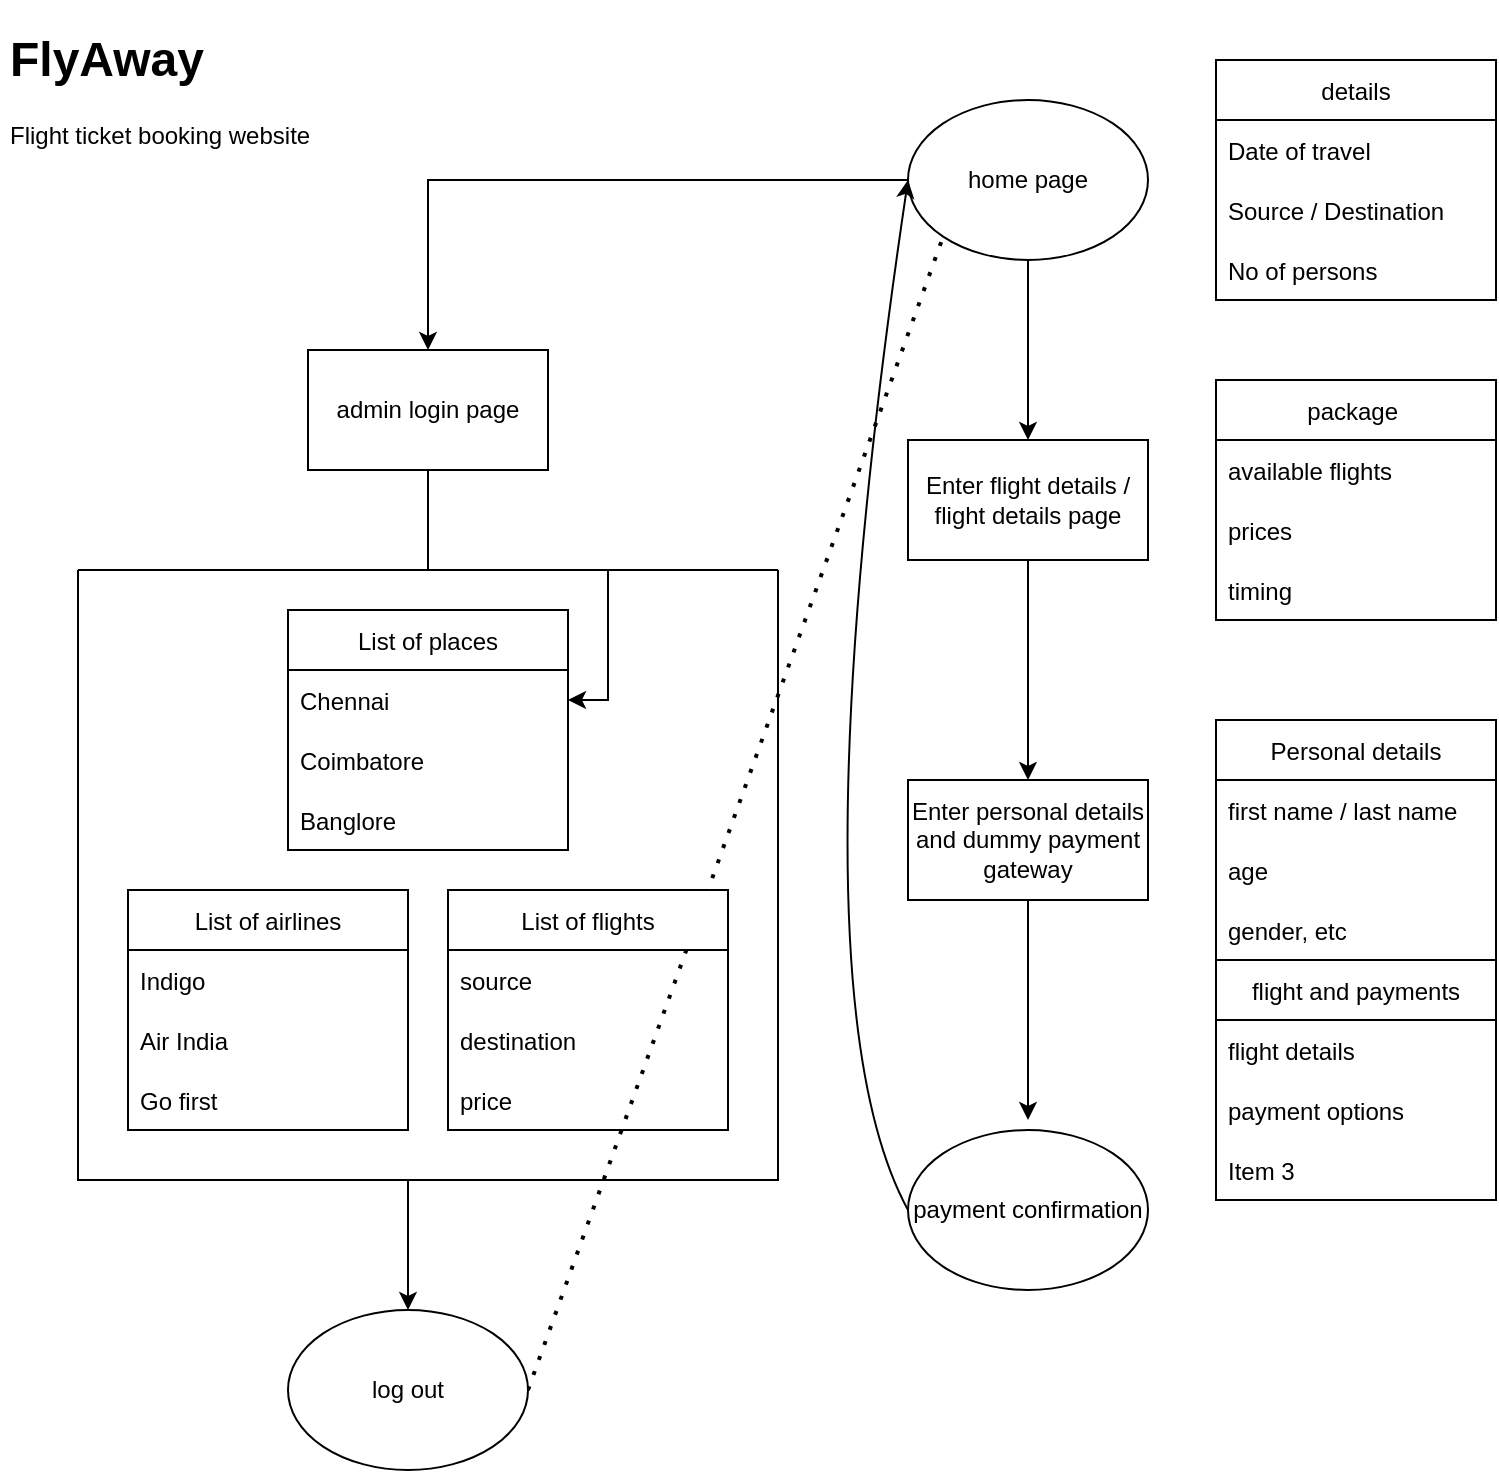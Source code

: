<mxfile version="20.2.3" type="device"><diagram id="C5RBs43oDa-KdzZeNtuy" name="Page-1"><mxGraphModel dx="782" dy="539" grid="1" gridSize="10" guides="1" tooltips="1" connect="1" arrows="1" fold="1" page="1" pageScale="1" pageWidth="827" pageHeight="1169" math="0" shadow="0"><root><mxCell id="WIyWlLk6GJQsqaUBKTNV-0"/><mxCell id="WIyWlLk6GJQsqaUBKTNV-1" parent="WIyWlLk6GJQsqaUBKTNV-0"/><mxCell id="Mh2FkIGBUiKHJrK0BtRW-56" value="" style="endArrow=none;dashed=1;html=1;dashPattern=1 3;strokeWidth=2;rounded=0;exitX=1;exitY=0.5;exitDx=0;exitDy=0;entryX=0;entryY=1;entryDx=0;entryDy=0;" parent="WIyWlLk6GJQsqaUBKTNV-1" source="Mh2FkIGBUiKHJrK0BtRW-45" target="Mh2FkIGBUiKHJrK0BtRW-19" edge="1"><mxGeometry width="50" height="50" relative="1" as="geometry"><mxPoint x="450" y="480" as="sourcePoint"/><mxPoint x="500" y="430" as="targetPoint"/></mxGeometry></mxCell><mxCell id="Mh2FkIGBUiKHJrK0BtRW-0" value="details" style="swimlane;fontStyle=0;childLayout=stackLayout;horizontal=1;startSize=30;horizontalStack=0;resizeParent=1;resizeParentMax=0;resizeLast=0;collapsible=1;marginBottom=0;" parent="WIyWlLk6GJQsqaUBKTNV-1" vertex="1"><mxGeometry x="628" y="55" width="140" height="120" as="geometry"/></mxCell><mxCell id="Mh2FkIGBUiKHJrK0BtRW-1" value="Date of travel" style="text;strokeColor=none;fillColor=none;align=left;verticalAlign=middle;spacingLeft=4;spacingRight=4;overflow=hidden;points=[[0,0.5],[1,0.5]];portConstraint=eastwest;rotatable=0;" parent="Mh2FkIGBUiKHJrK0BtRW-0" vertex="1"><mxGeometry y="30" width="140" height="30" as="geometry"/></mxCell><mxCell id="Mh2FkIGBUiKHJrK0BtRW-2" value="Source / Destination" style="text;strokeColor=none;fillColor=none;align=left;verticalAlign=middle;spacingLeft=4;spacingRight=4;overflow=hidden;points=[[0,0.5],[1,0.5]];portConstraint=eastwest;rotatable=0;" parent="Mh2FkIGBUiKHJrK0BtRW-0" vertex="1"><mxGeometry y="60" width="140" height="30" as="geometry"/></mxCell><mxCell id="Mh2FkIGBUiKHJrK0BtRW-3" value="No of persons" style="text;strokeColor=none;fillColor=none;align=left;verticalAlign=middle;spacingLeft=4;spacingRight=4;overflow=hidden;points=[[0,0.5],[1,0.5]];portConstraint=eastwest;rotatable=0;" parent="Mh2FkIGBUiKHJrK0BtRW-0" vertex="1"><mxGeometry y="90" width="140" height="30" as="geometry"/></mxCell><mxCell id="Mh2FkIGBUiKHJrK0BtRW-4" value="package " style="swimlane;fontStyle=0;childLayout=stackLayout;horizontal=1;startSize=30;horizontalStack=0;resizeParent=1;resizeParentMax=0;resizeLast=0;collapsible=1;marginBottom=0;" parent="WIyWlLk6GJQsqaUBKTNV-1" vertex="1"><mxGeometry x="628" y="215" width="140" height="120" as="geometry"/></mxCell><mxCell id="Mh2FkIGBUiKHJrK0BtRW-5" value="available flights" style="text;strokeColor=none;fillColor=none;align=left;verticalAlign=middle;spacingLeft=4;spacingRight=4;overflow=hidden;points=[[0,0.5],[1,0.5]];portConstraint=eastwest;rotatable=0;" parent="Mh2FkIGBUiKHJrK0BtRW-4" vertex="1"><mxGeometry y="30" width="140" height="30" as="geometry"/></mxCell><mxCell id="Mh2FkIGBUiKHJrK0BtRW-6" value="prices" style="text;strokeColor=none;fillColor=none;align=left;verticalAlign=middle;spacingLeft=4;spacingRight=4;overflow=hidden;points=[[0,0.5],[1,0.5]];portConstraint=eastwest;rotatable=0;" parent="Mh2FkIGBUiKHJrK0BtRW-4" vertex="1"><mxGeometry y="60" width="140" height="30" as="geometry"/></mxCell><mxCell id="Mh2FkIGBUiKHJrK0BtRW-7" value="timing" style="text;strokeColor=none;fillColor=none;align=left;verticalAlign=middle;spacingLeft=4;spacingRight=4;overflow=hidden;points=[[0,0.5],[1,0.5]];portConstraint=eastwest;rotatable=0;" parent="Mh2FkIGBUiKHJrK0BtRW-4" vertex="1"><mxGeometry y="90" width="140" height="30" as="geometry"/></mxCell><mxCell id="Mh2FkIGBUiKHJrK0BtRW-8" value="Personal details" style="swimlane;fontStyle=0;childLayout=stackLayout;horizontal=1;startSize=30;horizontalStack=0;resizeParent=1;resizeParentMax=0;resizeLast=0;collapsible=1;marginBottom=0;" parent="WIyWlLk6GJQsqaUBKTNV-1" vertex="1"><mxGeometry x="628" y="385" width="140" height="120" as="geometry"/></mxCell><mxCell id="Mh2FkIGBUiKHJrK0BtRW-9" value="first name / last name" style="text;strokeColor=none;fillColor=none;align=left;verticalAlign=middle;spacingLeft=4;spacingRight=4;overflow=hidden;points=[[0,0.5],[1,0.5]];portConstraint=eastwest;rotatable=0;" parent="Mh2FkIGBUiKHJrK0BtRW-8" vertex="1"><mxGeometry y="30" width="140" height="30" as="geometry"/></mxCell><mxCell id="Mh2FkIGBUiKHJrK0BtRW-10" value="age" style="text;strokeColor=none;fillColor=none;align=left;verticalAlign=middle;spacingLeft=4;spacingRight=4;overflow=hidden;points=[[0,0.5],[1,0.5]];portConstraint=eastwest;rotatable=0;" parent="Mh2FkIGBUiKHJrK0BtRW-8" vertex="1"><mxGeometry y="60" width="140" height="30" as="geometry"/></mxCell><mxCell id="Mh2FkIGBUiKHJrK0BtRW-11" value="gender, etc" style="text;strokeColor=none;fillColor=none;align=left;verticalAlign=middle;spacingLeft=4;spacingRight=4;overflow=hidden;points=[[0,0.5],[1,0.5]];portConstraint=eastwest;rotatable=0;" parent="Mh2FkIGBUiKHJrK0BtRW-8" vertex="1"><mxGeometry y="90" width="140" height="30" as="geometry"/></mxCell><mxCell id="Mh2FkIGBUiKHJrK0BtRW-12" value="flight and payments" style="swimlane;fontStyle=0;childLayout=stackLayout;horizontal=1;startSize=30;horizontalStack=0;resizeParent=1;resizeParentMax=0;resizeLast=0;collapsible=1;marginBottom=0;" parent="WIyWlLk6GJQsqaUBKTNV-1" vertex="1"><mxGeometry x="628" y="505" width="140" height="120" as="geometry"/></mxCell><mxCell id="Mh2FkIGBUiKHJrK0BtRW-13" value="flight details" style="text;strokeColor=none;fillColor=none;align=left;verticalAlign=middle;spacingLeft=4;spacingRight=4;overflow=hidden;points=[[0,0.5],[1,0.5]];portConstraint=eastwest;rotatable=0;" parent="Mh2FkIGBUiKHJrK0BtRW-12" vertex="1"><mxGeometry y="30" width="140" height="30" as="geometry"/></mxCell><mxCell id="Mh2FkIGBUiKHJrK0BtRW-14" value="payment options" style="text;strokeColor=none;fillColor=none;align=left;verticalAlign=middle;spacingLeft=4;spacingRight=4;overflow=hidden;points=[[0,0.5],[1,0.5]];portConstraint=eastwest;rotatable=0;" parent="Mh2FkIGBUiKHJrK0BtRW-12" vertex="1"><mxGeometry y="60" width="140" height="30" as="geometry"/></mxCell><mxCell id="Mh2FkIGBUiKHJrK0BtRW-15" value="Item 3" style="text;strokeColor=none;fillColor=none;align=left;verticalAlign=middle;spacingLeft=4;spacingRight=4;overflow=hidden;points=[[0,0.5],[1,0.5]];portConstraint=eastwest;rotatable=0;" parent="Mh2FkIGBUiKHJrK0BtRW-12" vertex="1"><mxGeometry y="90" width="140" height="30" as="geometry"/></mxCell><mxCell id="Mh2FkIGBUiKHJrK0BtRW-46" value="" style="edgeStyle=orthogonalEdgeStyle;rounded=0;orthogonalLoop=1;jettySize=auto;html=1;" parent="WIyWlLk6GJQsqaUBKTNV-1" source="Mh2FkIGBUiKHJrK0BtRW-19" target="Mh2FkIGBUiKHJrK0BtRW-20" edge="1"><mxGeometry relative="1" as="geometry"/></mxCell><mxCell id="Mh2FkIGBUiKHJrK0BtRW-19" value="home page" style="ellipse;whiteSpace=wrap;html=1;" parent="WIyWlLk6GJQsqaUBKTNV-1" vertex="1"><mxGeometry x="474" y="75" width="120" height="80" as="geometry"/></mxCell><mxCell id="Mh2FkIGBUiKHJrK0BtRW-47" value="" style="edgeStyle=orthogonalEdgeStyle;rounded=0;orthogonalLoop=1;jettySize=auto;html=1;" parent="WIyWlLk6GJQsqaUBKTNV-1" source="Mh2FkIGBUiKHJrK0BtRW-20" target="Mh2FkIGBUiKHJrK0BtRW-21" edge="1"><mxGeometry relative="1" as="geometry"/></mxCell><mxCell id="Mh2FkIGBUiKHJrK0BtRW-20" value="Enter flight details / flight details page" style="rounded=0;whiteSpace=wrap;html=1;" parent="WIyWlLk6GJQsqaUBKTNV-1" vertex="1"><mxGeometry x="474" y="245" width="120" height="60" as="geometry"/></mxCell><mxCell id="Mh2FkIGBUiKHJrK0BtRW-48" value="" style="edgeStyle=orthogonalEdgeStyle;rounded=0;orthogonalLoop=1;jettySize=auto;html=1;" parent="WIyWlLk6GJQsqaUBKTNV-1" source="Mh2FkIGBUiKHJrK0BtRW-21" edge="1"><mxGeometry relative="1" as="geometry"><mxPoint x="534" y="585" as="targetPoint"/></mxGeometry></mxCell><mxCell id="Mh2FkIGBUiKHJrK0BtRW-21" value="Enter personal details and dummy payment gateway" style="rounded=0;whiteSpace=wrap;html=1;" parent="WIyWlLk6GJQsqaUBKTNV-1" vertex="1"><mxGeometry x="474" y="415" width="120" height="60" as="geometry"/></mxCell><mxCell id="Mh2FkIGBUiKHJrK0BtRW-25" value="payment confirmation" style="ellipse;whiteSpace=wrap;html=1;" parent="WIyWlLk6GJQsqaUBKTNV-1" vertex="1"><mxGeometry x="474" y="590" width="120" height="80" as="geometry"/></mxCell><mxCell id="qc94pRR6TK0uSz2Y7LnQ-0" value="" style="edgeStyle=orthogonalEdgeStyle;rounded=0;orthogonalLoop=1;jettySize=auto;html=1;" edge="1" parent="WIyWlLk6GJQsqaUBKTNV-1" source="Mh2FkIGBUiKHJrK0BtRW-26" target="Mh2FkIGBUiKHJrK0BtRW-32"><mxGeometry relative="1" as="geometry"/></mxCell><mxCell id="Mh2FkIGBUiKHJrK0BtRW-26" value="admin login page" style="rounded=0;whiteSpace=wrap;html=1;" parent="WIyWlLk6GJQsqaUBKTNV-1" vertex="1"><mxGeometry x="174" y="200" width="120" height="60" as="geometry"/></mxCell><mxCell id="Mh2FkIGBUiKHJrK0BtRW-39" value="List of flights" style="swimlane;fontStyle=0;childLayout=stackLayout;horizontal=1;startSize=30;horizontalStack=0;resizeParent=1;resizeParentMax=0;resizeLast=0;collapsible=1;marginBottom=0;" parent="WIyWlLk6GJQsqaUBKTNV-1" vertex="1"><mxGeometry x="244" y="470" width="140" height="120" as="geometry"/></mxCell><mxCell id="Mh2FkIGBUiKHJrK0BtRW-40" value="source" style="text;strokeColor=none;fillColor=none;align=left;verticalAlign=middle;spacingLeft=4;spacingRight=4;overflow=hidden;points=[[0,0.5],[1,0.5]];portConstraint=eastwest;rotatable=0;" parent="Mh2FkIGBUiKHJrK0BtRW-39" vertex="1"><mxGeometry y="30" width="140" height="30" as="geometry"/></mxCell><mxCell id="Mh2FkIGBUiKHJrK0BtRW-41" value="destination" style="text;strokeColor=none;fillColor=none;align=left;verticalAlign=middle;spacingLeft=4;spacingRight=4;overflow=hidden;points=[[0,0.5],[1,0.5]];portConstraint=eastwest;rotatable=0;" parent="Mh2FkIGBUiKHJrK0BtRW-39" vertex="1"><mxGeometry y="60" width="140" height="30" as="geometry"/></mxCell><mxCell id="Mh2FkIGBUiKHJrK0BtRW-42" value="price" style="text;strokeColor=none;fillColor=none;align=left;verticalAlign=middle;spacingLeft=4;spacingRight=4;overflow=hidden;points=[[0,0.5],[1,0.5]];portConstraint=eastwest;rotatable=0;" parent="Mh2FkIGBUiKHJrK0BtRW-39" vertex="1"><mxGeometry y="90" width="140" height="30" as="geometry"/></mxCell><mxCell id="Mh2FkIGBUiKHJrK0BtRW-55" value="" style="edgeStyle=elbowEdgeStyle;rounded=0;orthogonalLoop=1;jettySize=auto;html=1;" parent="WIyWlLk6GJQsqaUBKTNV-1" source="Mh2FkIGBUiKHJrK0BtRW-44" target="Mh2FkIGBUiKHJrK0BtRW-45" edge="1"><mxGeometry relative="1" as="geometry"/></mxCell><mxCell id="Mh2FkIGBUiKHJrK0BtRW-44" value="" style="swimlane;startSize=0;" parent="WIyWlLk6GJQsqaUBKTNV-1" vertex="1"><mxGeometry x="59" y="310" width="350" height="305" as="geometry"/></mxCell><mxCell id="Mh2FkIGBUiKHJrK0BtRW-31" value="List of places" style="swimlane;fontStyle=0;childLayout=stackLayout;horizontal=1;startSize=30;horizontalStack=0;resizeParent=1;resizeParentMax=0;resizeLast=0;collapsible=1;marginBottom=0;" parent="Mh2FkIGBUiKHJrK0BtRW-44" vertex="1"><mxGeometry x="105" y="20" width="140" height="120" as="geometry"/></mxCell><mxCell id="Mh2FkIGBUiKHJrK0BtRW-32" value="Chennai" style="text;strokeColor=none;fillColor=none;align=left;verticalAlign=middle;spacingLeft=4;spacingRight=4;overflow=hidden;points=[[0,0.5],[1,0.5]];portConstraint=eastwest;rotatable=0;" parent="Mh2FkIGBUiKHJrK0BtRW-31" vertex="1"><mxGeometry y="30" width="140" height="30" as="geometry"/></mxCell><mxCell id="Mh2FkIGBUiKHJrK0BtRW-33" value="Coimbatore" style="text;strokeColor=none;fillColor=none;align=left;verticalAlign=middle;spacingLeft=4;spacingRight=4;overflow=hidden;points=[[0,0.5],[1,0.5]];portConstraint=eastwest;rotatable=0;" parent="Mh2FkIGBUiKHJrK0BtRW-31" vertex="1"><mxGeometry y="60" width="140" height="30" as="geometry"/></mxCell><mxCell id="Mh2FkIGBUiKHJrK0BtRW-34" value="Banglore" style="text;strokeColor=none;fillColor=none;align=left;verticalAlign=middle;spacingLeft=4;spacingRight=4;overflow=hidden;points=[[0,0.5],[1,0.5]];portConstraint=eastwest;rotatable=0;" parent="Mh2FkIGBUiKHJrK0BtRW-31" vertex="1"><mxGeometry y="90" width="140" height="30" as="geometry"/></mxCell><mxCell id="Mh2FkIGBUiKHJrK0BtRW-35" value="List of airlines" style="swimlane;fontStyle=0;childLayout=stackLayout;horizontal=1;startSize=30;horizontalStack=0;resizeParent=1;resizeParentMax=0;resizeLast=0;collapsible=1;marginBottom=0;" parent="Mh2FkIGBUiKHJrK0BtRW-44" vertex="1"><mxGeometry x="25" y="160" width="140" height="120" as="geometry"/></mxCell><mxCell id="Mh2FkIGBUiKHJrK0BtRW-36" value="Indigo" style="text;strokeColor=none;fillColor=none;align=left;verticalAlign=middle;spacingLeft=4;spacingRight=4;overflow=hidden;points=[[0,0.5],[1,0.5]];portConstraint=eastwest;rotatable=0;" parent="Mh2FkIGBUiKHJrK0BtRW-35" vertex="1"><mxGeometry y="30" width="140" height="30" as="geometry"/></mxCell><mxCell id="Mh2FkIGBUiKHJrK0BtRW-37" value="Air India" style="text;strokeColor=none;fillColor=none;align=left;verticalAlign=middle;spacingLeft=4;spacingRight=4;overflow=hidden;points=[[0,0.5],[1,0.5]];portConstraint=eastwest;rotatable=0;" parent="Mh2FkIGBUiKHJrK0BtRW-35" vertex="1"><mxGeometry y="60" width="140" height="30" as="geometry"/></mxCell><mxCell id="Mh2FkIGBUiKHJrK0BtRW-38" value="Go first" style="text;strokeColor=none;fillColor=none;align=left;verticalAlign=middle;spacingLeft=4;spacingRight=4;overflow=hidden;points=[[0,0.5],[1,0.5]];portConstraint=eastwest;rotatable=0;" parent="Mh2FkIGBUiKHJrK0BtRW-35" vertex="1"><mxGeometry y="90" width="140" height="30" as="geometry"/></mxCell><mxCell id="Mh2FkIGBUiKHJrK0BtRW-54" style="edgeStyle=elbowEdgeStyle;rounded=0;orthogonalLoop=1;jettySize=auto;html=1;exitX=0.5;exitY=0;exitDx=0;exitDy=0;" parent="Mh2FkIGBUiKHJrK0BtRW-44" source="Mh2FkIGBUiKHJrK0BtRW-35" target="Mh2FkIGBUiKHJrK0BtRW-35" edge="1"><mxGeometry relative="1" as="geometry"/></mxCell><mxCell id="Mh2FkIGBUiKHJrK0BtRW-45" value="log out" style="ellipse;whiteSpace=wrap;html=1;" parent="WIyWlLk6GJQsqaUBKTNV-1" vertex="1"><mxGeometry x="164" y="680" width="120" height="80" as="geometry"/></mxCell><mxCell id="Mh2FkIGBUiKHJrK0BtRW-51" value="" style="curved=1;endArrow=classic;html=1;rounded=0;entryX=0;entryY=0.5;entryDx=0;entryDy=0;exitX=0;exitY=0.5;exitDx=0;exitDy=0;" parent="WIyWlLk6GJQsqaUBKTNV-1" source="Mh2FkIGBUiKHJrK0BtRW-25" target="Mh2FkIGBUiKHJrK0BtRW-19" edge="1"><mxGeometry width="50" height="50" relative="1" as="geometry"><mxPoint x="424" y="950" as="sourcePoint"/><mxPoint x="434" y="110" as="targetPoint"/><Array as="points"><mxPoint x="414" y="520"/></Array></mxGeometry></mxCell><mxCell id="Mh2FkIGBUiKHJrK0BtRW-52" value="" style="endArrow=classic;html=1;rounded=0;entryX=0.5;entryY=0;entryDx=0;entryDy=0;edgeStyle=elbowEdgeStyle;exitX=0;exitY=0.5;exitDx=0;exitDy=0;" parent="WIyWlLk6GJQsqaUBKTNV-1" source="Mh2FkIGBUiKHJrK0BtRW-19" target="Mh2FkIGBUiKHJrK0BtRW-26" edge="1"><mxGeometry width="50" height="50" relative="1" as="geometry"><mxPoint x="374" y="30" as="sourcePoint"/><mxPoint x="534" y="410" as="targetPoint"/><Array as="points"><mxPoint x="234" y="115"/></Array></mxGeometry></mxCell><mxCell id="Mh2FkIGBUiKHJrK0BtRW-57" value="&lt;h1&gt;FlyAway&lt;/h1&gt;&lt;p&gt;Flight ticket booking website&lt;/p&gt;" style="text;html=1;strokeColor=none;fillColor=none;spacing=5;spacingTop=-20;whiteSpace=wrap;overflow=hidden;rounded=0;" parent="WIyWlLk6GJQsqaUBKTNV-1" vertex="1"><mxGeometry x="20" y="35" width="190" height="120" as="geometry"/></mxCell></root></mxGraphModel></diagram></mxfile>